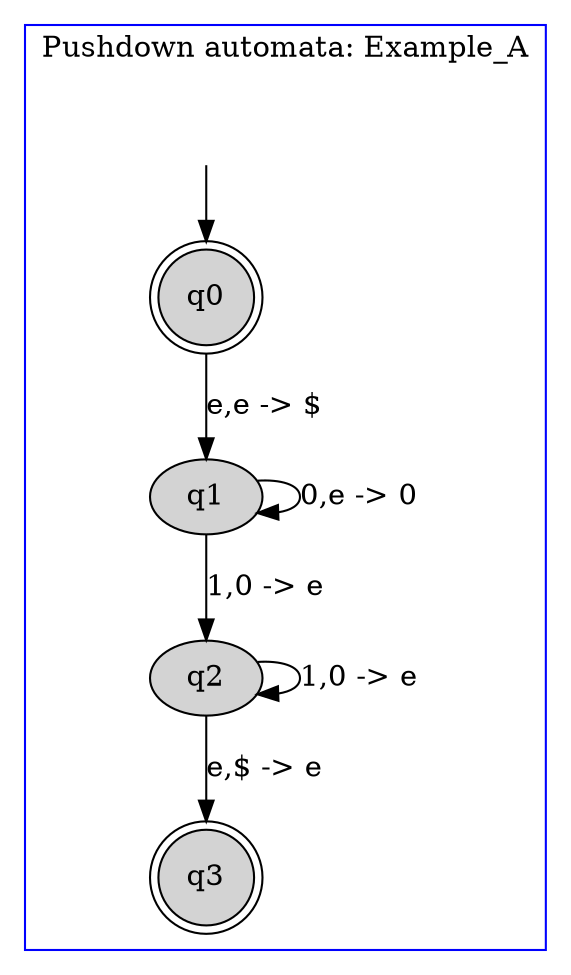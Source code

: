 digraph G {
	subgraph cluster_1 {
		node [style=filled];
		label = "Pushdown automata: Example_A"
		color=blue;

		q0 [shape="doublecircle"];
		q1;
		q2;
		q3 [shape="doublecircle"];
		q0->q1[label="e,e -> $"];
		q1->q1[label="0,e -> 0"];
		q1->q2[label="1,0 -> e"];
		q2->q2[label="1,0 -> e"];
		q2->q3[label="e,$ -> e"];
x [color=white, label=""];		x->q0	}

}